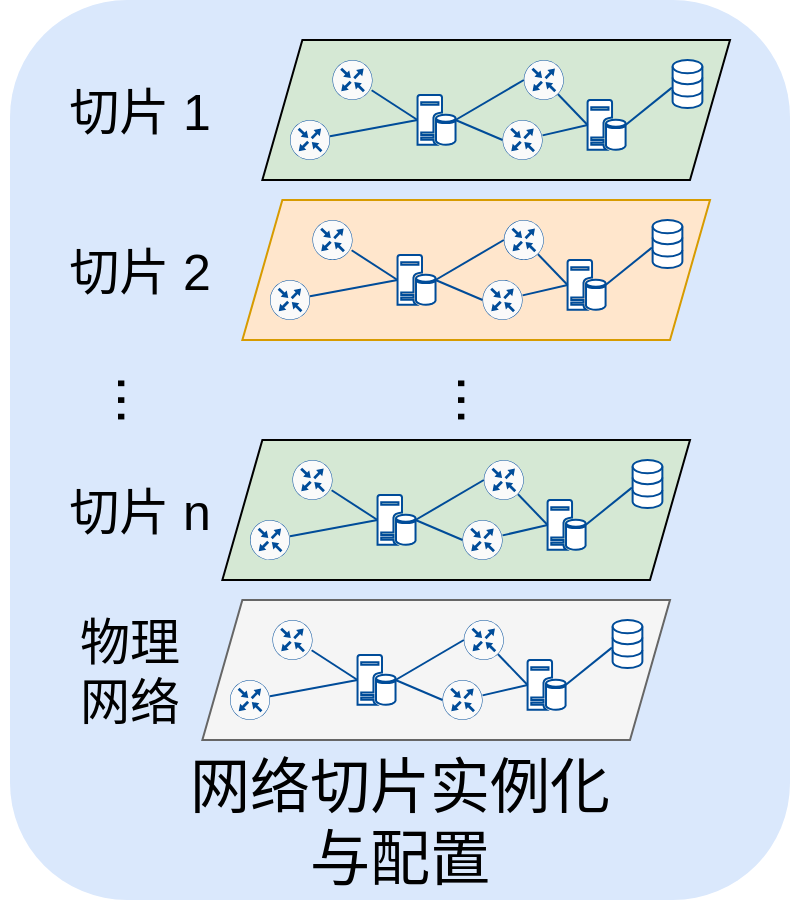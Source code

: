 <mxfile version="20.5.3" type="github">
  <diagram id="_ixy6bQsMsvnXxNBTNY_" name="第 1 页">
    <mxGraphModel dx="1673" dy="831" grid="1" gridSize="10" guides="1" tooltips="1" connect="1" arrows="1" fold="1" page="1" pageScale="1" pageWidth="827" pageHeight="1169" math="0" shadow="0">
      <root>
        <mxCell id="0" />
        <mxCell id="1" parent="0" />
        <mxCell id="jyaNvj9OBd44Mit-eBBG-73" value="" style="group" vertex="1" connectable="0" parent="1">
          <mxGeometry x="180" y="320" width="390" height="450" as="geometry" />
        </mxCell>
        <mxCell id="jyaNvj9OBd44Mit-eBBG-2" value="" style="rounded=1;whiteSpace=wrap;html=1;labelBackgroundColor=#5C9BD5;strokeColor=none;strokeWidth=1;fontSize=25;fillColor=#dae8fc;" vertex="1" parent="jyaNvj9OBd44Mit-eBBG-73">
          <mxGeometry width="390" height="450" as="geometry" />
        </mxCell>
        <mxCell id="jyaNvj9OBd44Mit-eBBG-3" value="" style="group" vertex="1" connectable="0" parent="jyaNvj9OBd44Mit-eBBG-73">
          <mxGeometry x="110" y="30" width="250" height="340" as="geometry" />
        </mxCell>
        <mxCell id="jyaNvj9OBd44Mit-eBBG-4" value="" style="group" vertex="1" connectable="0" parent="jyaNvj9OBd44Mit-eBBG-3">
          <mxGeometry x="30" width="220" height="60" as="geometry" />
        </mxCell>
        <mxCell id="jyaNvj9OBd44Mit-eBBG-5" value="" style="shape=parallelogram;perimeter=parallelogramPerimeter;whiteSpace=wrap;html=1;fixedSize=1;strokeColor=#000000;strokeWidth=1;fillColor=#d5e8d4;" vertex="1" parent="jyaNvj9OBd44Mit-eBBG-4">
          <mxGeometry x="-13.82" y="-10" width="233.82" height="70" as="geometry" />
        </mxCell>
        <mxCell id="jyaNvj9OBd44Mit-eBBG-6" value="" style="sketch=0;points=[[0.5,0,0],[1,0.5,0],[0.5,1,0],[0,0.5,0],[0.145,0.145,0],[0.856,0.145,0],[0.855,0.856,0],[0.145,0.855,0]];verticalLabelPosition=bottom;html=1;verticalAlign=top;aspect=fixed;align=center;pointerEvents=1;shape=mxgraph.cisco19.rect;prIcon=router;fillColor=#FAFAFA;strokeColor=#004C99;" vertex="1" parent="jyaNvj9OBd44Mit-eBBG-4">
          <mxGeometry x="21.256" width="20" height="20" as="geometry" />
        </mxCell>
        <mxCell id="jyaNvj9OBd44Mit-eBBG-7" value="" style="sketch=0;points=[[0.5,0,0],[1,0.5,0],[0.5,1,0],[0,0.5,0],[0.145,0.145,0],[0.856,0.145,0],[0.855,0.856,0],[0.145,0.855,0]];verticalLabelPosition=bottom;html=1;verticalAlign=top;aspect=fixed;align=center;pointerEvents=1;shape=mxgraph.cisco19.rect;prIcon=router;fillColor=#FAFAFA;strokeColor=#004C99;" vertex="1" parent="jyaNvj9OBd44Mit-eBBG-4">
          <mxGeometry y="30" width="20" height="20" as="geometry" />
        </mxCell>
        <mxCell id="jyaNvj9OBd44Mit-eBBG-8" value="" style="sketch=0;points=[[0.5,0,0],[1,0.5,0],[0.5,1,0],[0,0.5,0],[0.145,0.145,0],[0.856,0.145,0],[0.855,0.856,0],[0.145,0.855,0]];verticalLabelPosition=bottom;html=1;verticalAlign=top;aspect=fixed;align=center;pointerEvents=1;shape=mxgraph.cisco19.rect;prIcon=router;fillColor=#FAFAFA;strokeColor=#004C99;" vertex="1" parent="jyaNvj9OBd44Mit-eBBG-4">
          <mxGeometry x="116.908" width="20" height="20" as="geometry" />
        </mxCell>
        <mxCell id="jyaNvj9OBd44Mit-eBBG-9" value="" style="sketch=0;points=[[0.5,0,0],[1,0.5,0],[0.5,1,0],[0,0.5,0],[0.145,0.145,0],[0.856,0.145,0],[0.855,0.856,0],[0.145,0.855,0]];verticalLabelPosition=bottom;html=1;verticalAlign=top;aspect=fixed;align=center;pointerEvents=1;shape=mxgraph.cisco19.rect;prIcon=router;fillColor=#FAFAFA;strokeColor=#004C99;" vertex="1" parent="jyaNvj9OBd44Mit-eBBG-4">
          <mxGeometry x="106.28" y="30" width="20" height="20" as="geometry" />
        </mxCell>
        <mxCell id="jyaNvj9OBd44Mit-eBBG-10" style="edgeStyle=none;rounded=0;orthogonalLoop=1;jettySize=auto;html=1;entryX=0;entryY=0.5;entryDx=0;entryDy=0;entryPerimeter=0;strokeColor=#004C99;endArrow=none;endFill=0;exitX=1;exitY=0.5;exitDx=0;exitDy=0;exitPerimeter=0;" edge="1" parent="jyaNvj9OBd44Mit-eBBG-4" source="jyaNvj9OBd44Mit-eBBG-12" target="jyaNvj9OBd44Mit-eBBG-8">
          <mxGeometry relative="1" as="geometry" />
        </mxCell>
        <mxCell id="jyaNvj9OBd44Mit-eBBG-11" style="edgeStyle=none;rounded=0;orthogonalLoop=1;jettySize=auto;html=1;entryX=0;entryY=0.5;entryDx=0;entryDy=0;entryPerimeter=0;strokeColor=#004C99;endArrow=none;endFill=0;exitX=1;exitY=0.5;exitDx=0;exitDy=0;exitPerimeter=0;" edge="1" parent="jyaNvj9OBd44Mit-eBBG-4" source="jyaNvj9OBd44Mit-eBBG-12" target="jyaNvj9OBd44Mit-eBBG-9">
          <mxGeometry relative="1" as="geometry" />
        </mxCell>
        <mxCell id="jyaNvj9OBd44Mit-eBBG-12" value="" style="sketch=0;aspect=fixed;pointerEvents=1;shadow=0;dashed=0;html=1;strokeColor=#004C99;labelPosition=center;verticalLabelPosition=bottom;verticalAlign=top;align=center;fillColor=#FFFFFF;shape=mxgraph.mscae.enterprise.database_server" vertex="1" parent="jyaNvj9OBd44Mit-eBBG-4">
          <mxGeometry x="63.768" y="17.5" width="19" height="25" as="geometry" />
        </mxCell>
        <mxCell id="jyaNvj9OBd44Mit-eBBG-13" style="rounded=0;orthogonalLoop=1;jettySize=auto;html=1;entryX=0;entryY=0.5;entryDx=0;entryDy=0;entryPerimeter=0;endArrow=none;endFill=0;strokeColor=#004C99;exitX=0.978;exitY=0.757;exitDx=0;exitDy=0;exitPerimeter=0;" edge="1" parent="jyaNvj9OBd44Mit-eBBG-4" source="jyaNvj9OBd44Mit-eBBG-6" target="jyaNvj9OBd44Mit-eBBG-12">
          <mxGeometry relative="1" as="geometry" />
        </mxCell>
        <mxCell id="jyaNvj9OBd44Mit-eBBG-14" style="edgeStyle=none;rounded=0;orthogonalLoop=1;jettySize=auto;html=1;entryX=0;entryY=0.5;entryDx=0;entryDy=0;entryPerimeter=0;strokeColor=#004C99;endArrow=none;endFill=0;" edge="1" parent="jyaNvj9OBd44Mit-eBBG-4" source="jyaNvj9OBd44Mit-eBBG-7" target="jyaNvj9OBd44Mit-eBBG-12">
          <mxGeometry relative="1" as="geometry" />
        </mxCell>
        <mxCell id="jyaNvj9OBd44Mit-eBBG-15" value="" style="html=1;verticalLabelPosition=bottom;align=center;labelBackgroundColor=#ffffff;verticalAlign=top;strokeWidth=1;strokeColor=#004C99;shadow=0;dashed=0;shape=mxgraph.ios7.icons.data;fillColor=#FFFFFF;" vertex="1" parent="jyaNvj9OBd44Mit-eBBG-4">
          <mxGeometry x="191.304" width="14.879" height="24" as="geometry" />
        </mxCell>
        <mxCell id="jyaNvj9OBd44Mit-eBBG-16" style="edgeStyle=none;rounded=0;orthogonalLoop=1;jettySize=auto;html=1;entryX=-0.023;entryY=0.576;entryDx=0;entryDy=0;entryPerimeter=0;strokeColor=#004C99;endArrow=none;endFill=0;exitX=1;exitY=0.5;exitDx=0;exitDy=0;exitPerimeter=0;" edge="1" parent="jyaNvj9OBd44Mit-eBBG-4" source="jyaNvj9OBd44Mit-eBBG-17" target="jyaNvj9OBd44Mit-eBBG-15">
          <mxGeometry relative="1" as="geometry" />
        </mxCell>
        <mxCell id="jyaNvj9OBd44Mit-eBBG-17" value="" style="sketch=0;aspect=fixed;pointerEvents=1;shadow=0;dashed=0;html=1;strokeColor=#004C99;labelPosition=center;verticalLabelPosition=bottom;verticalAlign=top;align=center;fillColor=#FFFFFF;shape=mxgraph.mscae.enterprise.database_server" vertex="1" parent="jyaNvj9OBd44Mit-eBBG-4">
          <mxGeometry x="148.792" y="20" width="19" height="25" as="geometry" />
        </mxCell>
        <mxCell id="jyaNvj9OBd44Mit-eBBG-18" style="edgeStyle=none;rounded=0;orthogonalLoop=1;jettySize=auto;html=1;entryX=0;entryY=0.5;entryDx=0;entryDy=0;entryPerimeter=0;strokeColor=#004C99;endArrow=none;endFill=0;exitX=0.855;exitY=0.856;exitDx=0;exitDy=0;exitPerimeter=0;" edge="1" parent="jyaNvj9OBd44Mit-eBBG-4" source="jyaNvj9OBd44Mit-eBBG-8" target="jyaNvj9OBd44Mit-eBBG-17">
          <mxGeometry relative="1" as="geometry" />
        </mxCell>
        <mxCell id="jyaNvj9OBd44Mit-eBBG-19" style="edgeStyle=none;rounded=0;orthogonalLoop=1;jettySize=auto;html=1;entryX=0;entryY=0.5;entryDx=0;entryDy=0;entryPerimeter=0;strokeColor=#004C99;endArrow=none;endFill=0;" edge="1" parent="jyaNvj9OBd44Mit-eBBG-4" source="jyaNvj9OBd44Mit-eBBG-9" target="jyaNvj9OBd44Mit-eBBG-17">
          <mxGeometry relative="1" as="geometry" />
        </mxCell>
        <mxCell id="jyaNvj9OBd44Mit-eBBG-20" value="" style="group" vertex="1" connectable="0" parent="jyaNvj9OBd44Mit-eBBG-3">
          <mxGeometry x="10" y="200" width="220" height="60" as="geometry" />
        </mxCell>
        <mxCell id="jyaNvj9OBd44Mit-eBBG-21" value="" style="shape=parallelogram;perimeter=parallelogramPerimeter;whiteSpace=wrap;html=1;fixedSize=1;strokeColor=#000000;strokeWidth=1;fillColor=#d5e8d4;" vertex="1" parent="jyaNvj9OBd44Mit-eBBG-20">
          <mxGeometry x="-13.82" y="-10" width="233.82" height="70" as="geometry" />
        </mxCell>
        <mxCell id="jyaNvj9OBd44Mit-eBBG-22" value="" style="sketch=0;points=[[0.5,0,0],[1,0.5,0],[0.5,1,0],[0,0.5,0],[0.145,0.145,0],[0.856,0.145,0],[0.855,0.856,0],[0.145,0.855,0]];verticalLabelPosition=bottom;html=1;verticalAlign=top;aspect=fixed;align=center;pointerEvents=1;shape=mxgraph.cisco19.rect;prIcon=router;fillColor=#FAFAFA;strokeColor=#004C99;" vertex="1" parent="jyaNvj9OBd44Mit-eBBG-20">
          <mxGeometry x="21.256" width="20" height="20" as="geometry" />
        </mxCell>
        <mxCell id="jyaNvj9OBd44Mit-eBBG-23" value="" style="sketch=0;points=[[0.5,0,0],[1,0.5,0],[0.5,1,0],[0,0.5,0],[0.145,0.145,0],[0.856,0.145,0],[0.855,0.856,0],[0.145,0.855,0]];verticalLabelPosition=bottom;html=1;verticalAlign=top;aspect=fixed;align=center;pointerEvents=1;shape=mxgraph.cisco19.rect;prIcon=router;fillColor=#FAFAFA;strokeColor=#004C99;" vertex="1" parent="jyaNvj9OBd44Mit-eBBG-20">
          <mxGeometry y="30" width="20" height="20" as="geometry" />
        </mxCell>
        <mxCell id="jyaNvj9OBd44Mit-eBBG-24" value="" style="sketch=0;points=[[0.5,0,0],[1,0.5,0],[0.5,1,0],[0,0.5,0],[0.145,0.145,0],[0.856,0.145,0],[0.855,0.856,0],[0.145,0.855,0]];verticalLabelPosition=bottom;html=1;verticalAlign=top;aspect=fixed;align=center;pointerEvents=1;shape=mxgraph.cisco19.rect;prIcon=router;fillColor=#FAFAFA;strokeColor=#004C99;" vertex="1" parent="jyaNvj9OBd44Mit-eBBG-20">
          <mxGeometry x="116.908" width="20" height="20" as="geometry" />
        </mxCell>
        <mxCell id="jyaNvj9OBd44Mit-eBBG-25" value="" style="sketch=0;points=[[0.5,0,0],[1,0.5,0],[0.5,1,0],[0,0.5,0],[0.145,0.145,0],[0.856,0.145,0],[0.855,0.856,0],[0.145,0.855,0]];verticalLabelPosition=bottom;html=1;verticalAlign=top;aspect=fixed;align=center;pointerEvents=1;shape=mxgraph.cisco19.rect;prIcon=router;fillColor=#FAFAFA;strokeColor=#004C99;" vertex="1" parent="jyaNvj9OBd44Mit-eBBG-20">
          <mxGeometry x="106.28" y="30" width="20" height="20" as="geometry" />
        </mxCell>
        <mxCell id="jyaNvj9OBd44Mit-eBBG-26" style="edgeStyle=none;rounded=0;orthogonalLoop=1;jettySize=auto;html=1;entryX=0;entryY=0.5;entryDx=0;entryDy=0;entryPerimeter=0;strokeColor=#004C99;endArrow=none;endFill=0;exitX=1;exitY=0.5;exitDx=0;exitDy=0;exitPerimeter=0;" edge="1" parent="jyaNvj9OBd44Mit-eBBG-20" source="jyaNvj9OBd44Mit-eBBG-28" target="jyaNvj9OBd44Mit-eBBG-24">
          <mxGeometry relative="1" as="geometry" />
        </mxCell>
        <mxCell id="jyaNvj9OBd44Mit-eBBG-27" style="edgeStyle=none;rounded=0;orthogonalLoop=1;jettySize=auto;html=1;entryX=0;entryY=0.5;entryDx=0;entryDy=0;entryPerimeter=0;strokeColor=#004C99;endArrow=none;endFill=0;exitX=1;exitY=0.5;exitDx=0;exitDy=0;exitPerimeter=0;" edge="1" parent="jyaNvj9OBd44Mit-eBBG-20" source="jyaNvj9OBd44Mit-eBBG-28" target="jyaNvj9OBd44Mit-eBBG-25">
          <mxGeometry relative="1" as="geometry" />
        </mxCell>
        <mxCell id="jyaNvj9OBd44Mit-eBBG-28" value="" style="sketch=0;aspect=fixed;pointerEvents=1;shadow=0;dashed=0;html=1;strokeColor=#004C99;labelPosition=center;verticalLabelPosition=bottom;verticalAlign=top;align=center;fillColor=#FFFFFF;shape=mxgraph.mscae.enterprise.database_server" vertex="1" parent="jyaNvj9OBd44Mit-eBBG-20">
          <mxGeometry x="63.768" y="17.5" width="19" height="25" as="geometry" />
        </mxCell>
        <mxCell id="jyaNvj9OBd44Mit-eBBG-29" style="rounded=0;orthogonalLoop=1;jettySize=auto;html=1;entryX=0;entryY=0.5;entryDx=0;entryDy=0;entryPerimeter=0;endArrow=none;endFill=0;strokeColor=#004C99;exitX=0.978;exitY=0.757;exitDx=0;exitDy=0;exitPerimeter=0;" edge="1" parent="jyaNvj9OBd44Mit-eBBG-20" source="jyaNvj9OBd44Mit-eBBG-22" target="jyaNvj9OBd44Mit-eBBG-28">
          <mxGeometry relative="1" as="geometry" />
        </mxCell>
        <mxCell id="jyaNvj9OBd44Mit-eBBG-30" style="edgeStyle=none;rounded=0;orthogonalLoop=1;jettySize=auto;html=1;entryX=0;entryY=0.5;entryDx=0;entryDy=0;entryPerimeter=0;strokeColor=#004C99;endArrow=none;endFill=0;" edge="1" parent="jyaNvj9OBd44Mit-eBBG-20" source="jyaNvj9OBd44Mit-eBBG-23" target="jyaNvj9OBd44Mit-eBBG-28">
          <mxGeometry relative="1" as="geometry" />
        </mxCell>
        <mxCell id="jyaNvj9OBd44Mit-eBBG-31" value="" style="html=1;verticalLabelPosition=bottom;align=center;labelBackgroundColor=#ffffff;verticalAlign=top;strokeWidth=1;strokeColor=#004C99;shadow=0;dashed=0;shape=mxgraph.ios7.icons.data;fillColor=#FFFFFF;" vertex="1" parent="jyaNvj9OBd44Mit-eBBG-20">
          <mxGeometry x="191.304" width="14.879" height="24" as="geometry" />
        </mxCell>
        <mxCell id="jyaNvj9OBd44Mit-eBBG-32" style="edgeStyle=none;rounded=0;orthogonalLoop=1;jettySize=auto;html=1;entryX=-0.023;entryY=0.576;entryDx=0;entryDy=0;entryPerimeter=0;strokeColor=#004C99;endArrow=none;endFill=0;exitX=1;exitY=0.5;exitDx=0;exitDy=0;exitPerimeter=0;" edge="1" parent="jyaNvj9OBd44Mit-eBBG-20" source="jyaNvj9OBd44Mit-eBBG-33" target="jyaNvj9OBd44Mit-eBBG-31">
          <mxGeometry relative="1" as="geometry" />
        </mxCell>
        <mxCell id="jyaNvj9OBd44Mit-eBBG-33" value="" style="sketch=0;aspect=fixed;pointerEvents=1;shadow=0;dashed=0;html=1;strokeColor=#004C99;labelPosition=center;verticalLabelPosition=bottom;verticalAlign=top;align=center;fillColor=#FFFFFF;shape=mxgraph.mscae.enterprise.database_server" vertex="1" parent="jyaNvj9OBd44Mit-eBBG-20">
          <mxGeometry x="148.792" y="20" width="19" height="25" as="geometry" />
        </mxCell>
        <mxCell id="jyaNvj9OBd44Mit-eBBG-34" style="edgeStyle=none;rounded=0;orthogonalLoop=1;jettySize=auto;html=1;entryX=0;entryY=0.5;entryDx=0;entryDy=0;entryPerimeter=0;strokeColor=#004C99;endArrow=none;endFill=0;exitX=0.855;exitY=0.856;exitDx=0;exitDy=0;exitPerimeter=0;" edge="1" parent="jyaNvj9OBd44Mit-eBBG-20" source="jyaNvj9OBd44Mit-eBBG-24" target="jyaNvj9OBd44Mit-eBBG-33">
          <mxGeometry relative="1" as="geometry" />
        </mxCell>
        <mxCell id="jyaNvj9OBd44Mit-eBBG-35" style="edgeStyle=none;rounded=0;orthogonalLoop=1;jettySize=auto;html=1;entryX=0;entryY=0.5;entryDx=0;entryDy=0;entryPerimeter=0;strokeColor=#004C99;endArrow=none;endFill=0;" edge="1" parent="jyaNvj9OBd44Mit-eBBG-20" source="jyaNvj9OBd44Mit-eBBG-25" target="jyaNvj9OBd44Mit-eBBG-33">
          <mxGeometry relative="1" as="geometry" />
        </mxCell>
        <mxCell id="jyaNvj9OBd44Mit-eBBG-36" value="" style="group" vertex="1" connectable="0" parent="jyaNvj9OBd44Mit-eBBG-3">
          <mxGeometry y="280" width="220" height="60" as="geometry" />
        </mxCell>
        <mxCell id="jyaNvj9OBd44Mit-eBBG-37" value="" style="shape=parallelogram;perimeter=parallelogramPerimeter;whiteSpace=wrap;html=1;fixedSize=1;strokeColor=#666666;strokeWidth=1;fillColor=#f5f5f5;fontColor=#333333;" vertex="1" parent="jyaNvj9OBd44Mit-eBBG-36">
          <mxGeometry x="-13.82" y="-10" width="233.82" height="70" as="geometry" />
        </mxCell>
        <mxCell id="jyaNvj9OBd44Mit-eBBG-38" value="" style="sketch=0;points=[[0.5,0,0],[1,0.5,0],[0.5,1,0],[0,0.5,0],[0.145,0.145,0],[0.856,0.145,0],[0.855,0.856,0],[0.145,0.855,0]];verticalLabelPosition=bottom;html=1;verticalAlign=top;aspect=fixed;align=center;pointerEvents=1;shape=mxgraph.cisco19.rect;prIcon=router;fillColor=#FAFAFA;strokeColor=#004C99;" vertex="1" parent="jyaNvj9OBd44Mit-eBBG-36">
          <mxGeometry x="21.256" width="20" height="20" as="geometry" />
        </mxCell>
        <mxCell id="jyaNvj9OBd44Mit-eBBG-39" value="" style="sketch=0;points=[[0.5,0,0],[1,0.5,0],[0.5,1,0],[0,0.5,0],[0.145,0.145,0],[0.856,0.145,0],[0.855,0.856,0],[0.145,0.855,0]];verticalLabelPosition=bottom;html=1;verticalAlign=top;aspect=fixed;align=center;pointerEvents=1;shape=mxgraph.cisco19.rect;prIcon=router;fillColor=#FAFAFA;strokeColor=#004C99;" vertex="1" parent="jyaNvj9OBd44Mit-eBBG-36">
          <mxGeometry y="30" width="20" height="20" as="geometry" />
        </mxCell>
        <mxCell id="jyaNvj9OBd44Mit-eBBG-40" value="" style="sketch=0;points=[[0.5,0,0],[1,0.5,0],[0.5,1,0],[0,0.5,0],[0.145,0.145,0],[0.856,0.145,0],[0.855,0.856,0],[0.145,0.855,0]];verticalLabelPosition=bottom;html=1;verticalAlign=top;aspect=fixed;align=center;pointerEvents=1;shape=mxgraph.cisco19.rect;prIcon=router;fillColor=#FAFAFA;strokeColor=#004C99;" vertex="1" parent="jyaNvj9OBd44Mit-eBBG-36">
          <mxGeometry x="116.908" width="20" height="20" as="geometry" />
        </mxCell>
        <mxCell id="jyaNvj9OBd44Mit-eBBG-41" value="" style="sketch=0;points=[[0.5,0,0],[1,0.5,0],[0.5,1,0],[0,0.5,0],[0.145,0.145,0],[0.856,0.145,0],[0.855,0.856,0],[0.145,0.855,0]];verticalLabelPosition=bottom;html=1;verticalAlign=top;aspect=fixed;align=center;pointerEvents=1;shape=mxgraph.cisco19.rect;prIcon=router;fillColor=#FAFAFA;strokeColor=#004C99;" vertex="1" parent="jyaNvj9OBd44Mit-eBBG-36">
          <mxGeometry x="106.28" y="30" width="20" height="20" as="geometry" />
        </mxCell>
        <mxCell id="jyaNvj9OBd44Mit-eBBG-42" style="edgeStyle=none;rounded=0;orthogonalLoop=1;jettySize=auto;html=1;entryX=0;entryY=0.5;entryDx=0;entryDy=0;entryPerimeter=0;strokeColor=#004C99;endArrow=none;endFill=0;exitX=1;exitY=0.5;exitDx=0;exitDy=0;exitPerimeter=0;" edge="1" parent="jyaNvj9OBd44Mit-eBBG-36" source="jyaNvj9OBd44Mit-eBBG-44" target="jyaNvj9OBd44Mit-eBBG-40">
          <mxGeometry relative="1" as="geometry" />
        </mxCell>
        <mxCell id="jyaNvj9OBd44Mit-eBBG-43" style="edgeStyle=none;rounded=0;orthogonalLoop=1;jettySize=auto;html=1;entryX=0;entryY=0.5;entryDx=0;entryDy=0;entryPerimeter=0;strokeColor=#004C99;endArrow=none;endFill=0;exitX=1;exitY=0.5;exitDx=0;exitDy=0;exitPerimeter=0;" edge="1" parent="jyaNvj9OBd44Mit-eBBG-36" source="jyaNvj9OBd44Mit-eBBG-44" target="jyaNvj9OBd44Mit-eBBG-41">
          <mxGeometry relative="1" as="geometry" />
        </mxCell>
        <mxCell id="jyaNvj9OBd44Mit-eBBG-44" value="" style="sketch=0;aspect=fixed;pointerEvents=1;shadow=0;dashed=0;html=1;strokeColor=#004C99;labelPosition=center;verticalLabelPosition=bottom;verticalAlign=top;align=center;fillColor=#FFFFFF;shape=mxgraph.mscae.enterprise.database_server" vertex="1" parent="jyaNvj9OBd44Mit-eBBG-36">
          <mxGeometry x="63.768" y="17.5" width="19" height="25" as="geometry" />
        </mxCell>
        <mxCell id="jyaNvj9OBd44Mit-eBBG-45" style="rounded=0;orthogonalLoop=1;jettySize=auto;html=1;entryX=0;entryY=0.5;entryDx=0;entryDy=0;entryPerimeter=0;endArrow=none;endFill=0;strokeColor=#004C99;exitX=0.978;exitY=0.757;exitDx=0;exitDy=0;exitPerimeter=0;" edge="1" parent="jyaNvj9OBd44Mit-eBBG-36" source="jyaNvj9OBd44Mit-eBBG-38" target="jyaNvj9OBd44Mit-eBBG-44">
          <mxGeometry relative="1" as="geometry" />
        </mxCell>
        <mxCell id="jyaNvj9OBd44Mit-eBBG-46" style="edgeStyle=none;rounded=0;orthogonalLoop=1;jettySize=auto;html=1;entryX=0;entryY=0.5;entryDx=0;entryDy=0;entryPerimeter=0;strokeColor=#004C99;endArrow=none;endFill=0;" edge="1" parent="jyaNvj9OBd44Mit-eBBG-36" source="jyaNvj9OBd44Mit-eBBG-39" target="jyaNvj9OBd44Mit-eBBG-44">
          <mxGeometry relative="1" as="geometry" />
        </mxCell>
        <mxCell id="jyaNvj9OBd44Mit-eBBG-47" value="" style="html=1;verticalLabelPosition=bottom;align=center;labelBackgroundColor=#ffffff;verticalAlign=top;strokeWidth=1;strokeColor=#004C99;shadow=0;dashed=0;shape=mxgraph.ios7.icons.data;fillColor=#FFFFFF;" vertex="1" parent="jyaNvj9OBd44Mit-eBBG-36">
          <mxGeometry x="191.304" width="14.879" height="24" as="geometry" />
        </mxCell>
        <mxCell id="jyaNvj9OBd44Mit-eBBG-48" style="edgeStyle=none;rounded=0;orthogonalLoop=1;jettySize=auto;html=1;entryX=-0.023;entryY=0.576;entryDx=0;entryDy=0;entryPerimeter=0;strokeColor=#004C99;endArrow=none;endFill=0;exitX=1;exitY=0.5;exitDx=0;exitDy=0;exitPerimeter=0;" edge="1" parent="jyaNvj9OBd44Mit-eBBG-36" source="jyaNvj9OBd44Mit-eBBG-49" target="jyaNvj9OBd44Mit-eBBG-47">
          <mxGeometry relative="1" as="geometry" />
        </mxCell>
        <mxCell id="jyaNvj9OBd44Mit-eBBG-49" value="" style="sketch=0;aspect=fixed;pointerEvents=1;shadow=0;dashed=0;html=1;strokeColor=#004C99;labelPosition=center;verticalLabelPosition=bottom;verticalAlign=top;align=center;fillColor=#FFFFFF;shape=mxgraph.mscae.enterprise.database_server" vertex="1" parent="jyaNvj9OBd44Mit-eBBG-36">
          <mxGeometry x="148.792" y="20" width="19" height="25" as="geometry" />
        </mxCell>
        <mxCell id="jyaNvj9OBd44Mit-eBBG-50" style="edgeStyle=none;rounded=0;orthogonalLoop=1;jettySize=auto;html=1;entryX=0;entryY=0.5;entryDx=0;entryDy=0;entryPerimeter=0;strokeColor=#004C99;endArrow=none;endFill=0;exitX=0.855;exitY=0.856;exitDx=0;exitDy=0;exitPerimeter=0;" edge="1" parent="jyaNvj9OBd44Mit-eBBG-36" source="jyaNvj9OBd44Mit-eBBG-40" target="jyaNvj9OBd44Mit-eBBG-49">
          <mxGeometry relative="1" as="geometry" />
        </mxCell>
        <mxCell id="jyaNvj9OBd44Mit-eBBG-51" style="edgeStyle=none;rounded=0;orthogonalLoop=1;jettySize=auto;html=1;entryX=0;entryY=0.5;entryDx=0;entryDy=0;entryPerimeter=0;strokeColor=#004C99;endArrow=none;endFill=0;" edge="1" parent="jyaNvj9OBd44Mit-eBBG-36" source="jyaNvj9OBd44Mit-eBBG-41" target="jyaNvj9OBd44Mit-eBBG-49">
          <mxGeometry relative="1" as="geometry" />
        </mxCell>
        <mxCell id="jyaNvj9OBd44Mit-eBBG-52" value="" style="group" vertex="1" connectable="0" parent="jyaNvj9OBd44Mit-eBBG-3">
          <mxGeometry x="20" y="80" width="220" height="60" as="geometry" />
        </mxCell>
        <mxCell id="jyaNvj9OBd44Mit-eBBG-53" value="" style="shape=parallelogram;perimeter=parallelogramPerimeter;whiteSpace=wrap;html=1;fixedSize=1;strokeColor=#d79b00;strokeWidth=1;fillColor=#ffe6cc;" vertex="1" parent="jyaNvj9OBd44Mit-eBBG-52">
          <mxGeometry x="-13.82" y="-10" width="233.82" height="70" as="geometry" />
        </mxCell>
        <mxCell id="jyaNvj9OBd44Mit-eBBG-54" value="" style="sketch=0;points=[[0.5,0,0],[1,0.5,0],[0.5,1,0],[0,0.5,0],[0.145,0.145,0],[0.856,0.145,0],[0.855,0.856,0],[0.145,0.855,0]];verticalLabelPosition=bottom;html=1;verticalAlign=top;aspect=fixed;align=center;pointerEvents=1;shape=mxgraph.cisco19.rect;prIcon=router;fillColor=#FAFAFA;strokeColor=#004C99;" vertex="1" parent="jyaNvj9OBd44Mit-eBBG-52">
          <mxGeometry x="21.256" width="20" height="20" as="geometry" />
        </mxCell>
        <mxCell id="jyaNvj9OBd44Mit-eBBG-55" value="" style="sketch=0;points=[[0.5,0,0],[1,0.5,0],[0.5,1,0],[0,0.5,0],[0.145,0.145,0],[0.856,0.145,0],[0.855,0.856,0],[0.145,0.855,0]];verticalLabelPosition=bottom;html=1;verticalAlign=top;aspect=fixed;align=center;pointerEvents=1;shape=mxgraph.cisco19.rect;prIcon=router;fillColor=#FAFAFA;strokeColor=#004C99;" vertex="1" parent="jyaNvj9OBd44Mit-eBBG-52">
          <mxGeometry y="30" width="20" height="20" as="geometry" />
        </mxCell>
        <mxCell id="jyaNvj9OBd44Mit-eBBG-56" value="" style="sketch=0;points=[[0.5,0,0],[1,0.5,0],[0.5,1,0],[0,0.5,0],[0.145,0.145,0],[0.856,0.145,0],[0.855,0.856,0],[0.145,0.855,0]];verticalLabelPosition=bottom;html=1;verticalAlign=top;aspect=fixed;align=center;pointerEvents=1;shape=mxgraph.cisco19.rect;prIcon=router;fillColor=#FAFAFA;strokeColor=#004C99;" vertex="1" parent="jyaNvj9OBd44Mit-eBBG-52">
          <mxGeometry x="116.908" width="20" height="20" as="geometry" />
        </mxCell>
        <mxCell id="jyaNvj9OBd44Mit-eBBG-57" value="" style="sketch=0;points=[[0.5,0,0],[1,0.5,0],[0.5,1,0],[0,0.5,0],[0.145,0.145,0],[0.856,0.145,0],[0.855,0.856,0],[0.145,0.855,0]];verticalLabelPosition=bottom;html=1;verticalAlign=top;aspect=fixed;align=center;pointerEvents=1;shape=mxgraph.cisco19.rect;prIcon=router;fillColor=#FAFAFA;strokeColor=#004C99;" vertex="1" parent="jyaNvj9OBd44Mit-eBBG-52">
          <mxGeometry x="106.28" y="30" width="20" height="20" as="geometry" />
        </mxCell>
        <mxCell id="jyaNvj9OBd44Mit-eBBG-58" style="edgeStyle=none;rounded=0;orthogonalLoop=1;jettySize=auto;html=1;entryX=0;entryY=0.5;entryDx=0;entryDy=0;entryPerimeter=0;strokeColor=#004C99;endArrow=none;endFill=0;exitX=1;exitY=0.5;exitDx=0;exitDy=0;exitPerimeter=0;" edge="1" parent="jyaNvj9OBd44Mit-eBBG-52" source="jyaNvj9OBd44Mit-eBBG-60" target="jyaNvj9OBd44Mit-eBBG-56">
          <mxGeometry relative="1" as="geometry" />
        </mxCell>
        <mxCell id="jyaNvj9OBd44Mit-eBBG-59" style="edgeStyle=none;rounded=0;orthogonalLoop=1;jettySize=auto;html=1;entryX=0;entryY=0.5;entryDx=0;entryDy=0;entryPerimeter=0;strokeColor=#004C99;endArrow=none;endFill=0;exitX=1;exitY=0.5;exitDx=0;exitDy=0;exitPerimeter=0;" edge="1" parent="jyaNvj9OBd44Mit-eBBG-52" source="jyaNvj9OBd44Mit-eBBG-60" target="jyaNvj9OBd44Mit-eBBG-57">
          <mxGeometry relative="1" as="geometry" />
        </mxCell>
        <mxCell id="jyaNvj9OBd44Mit-eBBG-60" value="" style="sketch=0;aspect=fixed;pointerEvents=1;shadow=0;dashed=0;html=1;strokeColor=#004C99;labelPosition=center;verticalLabelPosition=bottom;verticalAlign=top;align=center;fillColor=#FFFFFF;shape=mxgraph.mscae.enterprise.database_server" vertex="1" parent="jyaNvj9OBd44Mit-eBBG-52">
          <mxGeometry x="63.768" y="17.5" width="19" height="25" as="geometry" />
        </mxCell>
        <mxCell id="jyaNvj9OBd44Mit-eBBG-61" style="rounded=0;orthogonalLoop=1;jettySize=auto;html=1;entryX=0;entryY=0.5;entryDx=0;entryDy=0;entryPerimeter=0;endArrow=none;endFill=0;strokeColor=#004C99;exitX=0.978;exitY=0.757;exitDx=0;exitDy=0;exitPerimeter=0;" edge="1" parent="jyaNvj9OBd44Mit-eBBG-52" source="jyaNvj9OBd44Mit-eBBG-54" target="jyaNvj9OBd44Mit-eBBG-60">
          <mxGeometry relative="1" as="geometry" />
        </mxCell>
        <mxCell id="jyaNvj9OBd44Mit-eBBG-62" style="edgeStyle=none;rounded=0;orthogonalLoop=1;jettySize=auto;html=1;entryX=0;entryY=0.5;entryDx=0;entryDy=0;entryPerimeter=0;strokeColor=#004C99;endArrow=none;endFill=0;" edge="1" parent="jyaNvj9OBd44Mit-eBBG-52" source="jyaNvj9OBd44Mit-eBBG-55" target="jyaNvj9OBd44Mit-eBBG-60">
          <mxGeometry relative="1" as="geometry" />
        </mxCell>
        <mxCell id="jyaNvj9OBd44Mit-eBBG-63" value="" style="html=1;verticalLabelPosition=bottom;align=center;labelBackgroundColor=#ffffff;verticalAlign=top;strokeWidth=1;strokeColor=#004C99;shadow=0;dashed=0;shape=mxgraph.ios7.icons.data;fillColor=#FFFFFF;" vertex="1" parent="jyaNvj9OBd44Mit-eBBG-52">
          <mxGeometry x="191.304" width="14.879" height="24" as="geometry" />
        </mxCell>
        <mxCell id="jyaNvj9OBd44Mit-eBBG-64" style="edgeStyle=none;rounded=0;orthogonalLoop=1;jettySize=auto;html=1;entryX=-0.023;entryY=0.576;entryDx=0;entryDy=0;entryPerimeter=0;strokeColor=#004C99;endArrow=none;endFill=0;exitX=1;exitY=0.5;exitDx=0;exitDy=0;exitPerimeter=0;" edge="1" parent="jyaNvj9OBd44Mit-eBBG-52" source="jyaNvj9OBd44Mit-eBBG-65" target="jyaNvj9OBd44Mit-eBBG-63">
          <mxGeometry relative="1" as="geometry" />
        </mxCell>
        <mxCell id="jyaNvj9OBd44Mit-eBBG-65" value="" style="sketch=0;aspect=fixed;pointerEvents=1;shadow=0;dashed=0;html=1;strokeColor=#004C99;labelPosition=center;verticalLabelPosition=bottom;verticalAlign=top;align=center;fillColor=#FFFFFF;shape=mxgraph.mscae.enterprise.database_server" vertex="1" parent="jyaNvj9OBd44Mit-eBBG-52">
          <mxGeometry x="148.792" y="20" width="19" height="25" as="geometry" />
        </mxCell>
        <mxCell id="jyaNvj9OBd44Mit-eBBG-66" style="edgeStyle=none;rounded=0;orthogonalLoop=1;jettySize=auto;html=1;entryX=0;entryY=0.5;entryDx=0;entryDy=0;entryPerimeter=0;strokeColor=#004C99;endArrow=none;endFill=0;exitX=0.855;exitY=0.856;exitDx=0;exitDy=0;exitPerimeter=0;" edge="1" parent="jyaNvj9OBd44Mit-eBBG-52" source="jyaNvj9OBd44Mit-eBBG-56" target="jyaNvj9OBd44Mit-eBBG-65">
          <mxGeometry relative="1" as="geometry" />
        </mxCell>
        <mxCell id="jyaNvj9OBd44Mit-eBBG-67" style="edgeStyle=none;rounded=0;orthogonalLoop=1;jettySize=auto;html=1;entryX=0;entryY=0.5;entryDx=0;entryDy=0;entryPerimeter=0;strokeColor=#004C99;endArrow=none;endFill=0;" edge="1" parent="jyaNvj9OBd44Mit-eBBG-52" source="jyaNvj9OBd44Mit-eBBG-57" target="jyaNvj9OBd44Mit-eBBG-65">
          <mxGeometry relative="1" as="geometry" />
        </mxCell>
        <mxCell id="jyaNvj9OBd44Mit-eBBG-68" value="..." style="text;strokeColor=none;align=center;fillColor=none;html=1;verticalAlign=middle;whiteSpace=wrap;rounded=0;fontSize=30;rotation=90;" vertex="1" parent="jyaNvj9OBd44Mit-eBBG-3">
          <mxGeometry x="95" y="153.13" width="60" height="33.75" as="geometry" />
        </mxCell>
        <mxCell id="jyaNvj9OBd44Mit-eBBG-69" value="物理网络" style="text;strokeColor=none;align=center;fillColor=none;html=1;verticalAlign=middle;whiteSpace=wrap;rounded=0;fontSize=25;" vertex="1" parent="jyaNvj9OBd44Mit-eBBG-73">
          <mxGeometry x="25" y="320" width="70" height="30" as="geometry" />
        </mxCell>
        <mxCell id="jyaNvj9OBd44Mit-eBBG-70" value="..." style="text;strokeColor=none;align=center;fillColor=none;html=1;verticalAlign=middle;whiteSpace=wrap;rounded=0;fontSize=30;rotation=90;" vertex="1" parent="jyaNvj9OBd44Mit-eBBG-73">
          <mxGeometry x="35" y="185" width="60" height="30" as="geometry" />
        </mxCell>
        <mxCell id="jyaNvj9OBd44Mit-eBBG-71" value="网络切片实例化与配置" style="text;strokeColor=none;align=center;fillColor=none;html=1;verticalAlign=middle;whiteSpace=wrap;rounded=0;fontSize=30;" vertex="1" parent="jyaNvj9OBd44Mit-eBBG-73">
          <mxGeometry x="85" y="394.25" width="220" height="33.75" as="geometry" />
        </mxCell>
        <mxCell id="jyaNvj9OBd44Mit-eBBG-74" value="切片 1" style="text;strokeColor=none;align=center;fillColor=none;html=1;verticalAlign=middle;whiteSpace=wrap;rounded=0;fontSize=25;" vertex="1" parent="jyaNvj9OBd44Mit-eBBG-73">
          <mxGeometry x="-5" y="40" width="140" height="30" as="geometry" />
        </mxCell>
        <mxCell id="jyaNvj9OBd44Mit-eBBG-75" value="&lt;font style=&quot;vertical-align: inherit;&quot;&gt;&lt;font style=&quot;vertical-align: inherit;&quot;&gt;&lt;font style=&quot;vertical-align: inherit;&quot;&gt;&lt;font style=&quot;vertical-align: inherit;&quot;&gt;切片 2&lt;/font&gt;&lt;/font&gt;&lt;/font&gt;&lt;/font&gt;" style="text;strokeColor=none;align=center;fillColor=none;html=1;verticalAlign=middle;whiteSpace=wrap;rounded=0;fontSize=25;" vertex="1" parent="jyaNvj9OBd44Mit-eBBG-73">
          <mxGeometry x="-5" y="120" width="140" height="30" as="geometry" />
        </mxCell>
        <mxCell id="jyaNvj9OBd44Mit-eBBG-76" value="&lt;font style=&quot;vertical-align: inherit;&quot;&gt;&lt;font style=&quot;vertical-align: inherit;&quot;&gt;切片 n&lt;/font&gt;&lt;/font&gt;" style="text;strokeColor=none;align=center;fillColor=none;html=1;verticalAlign=middle;whiteSpace=wrap;rounded=0;fontSize=25;" vertex="1" parent="jyaNvj9OBd44Mit-eBBG-73">
          <mxGeometry x="-5" y="240" width="140" height="30" as="geometry" />
        </mxCell>
      </root>
    </mxGraphModel>
  </diagram>
</mxfile>
